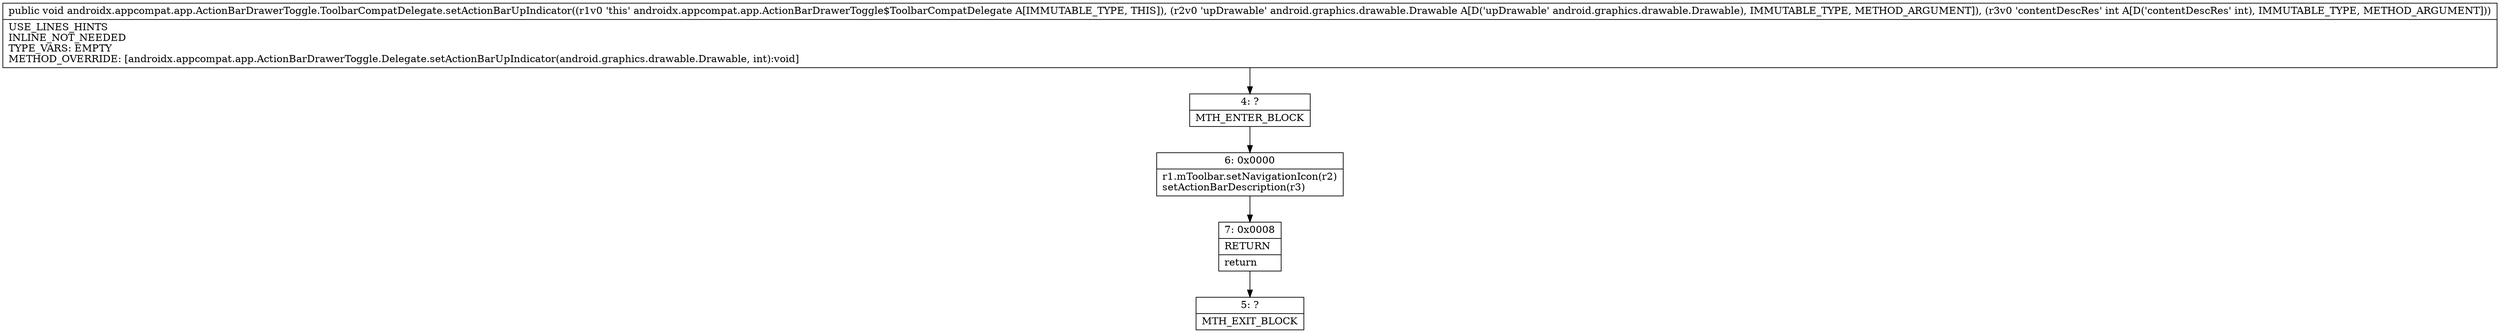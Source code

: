 digraph "CFG forandroidx.appcompat.app.ActionBarDrawerToggle.ToolbarCompatDelegate.setActionBarUpIndicator(Landroid\/graphics\/drawable\/Drawable;I)V" {
Node_4 [shape=record,label="{4\:\ ?|MTH_ENTER_BLOCK\l}"];
Node_6 [shape=record,label="{6\:\ 0x0000|r1.mToolbar.setNavigationIcon(r2)\lsetActionBarDescription(r3)\l}"];
Node_7 [shape=record,label="{7\:\ 0x0008|RETURN\l|return\l}"];
Node_5 [shape=record,label="{5\:\ ?|MTH_EXIT_BLOCK\l}"];
MethodNode[shape=record,label="{public void androidx.appcompat.app.ActionBarDrawerToggle.ToolbarCompatDelegate.setActionBarUpIndicator((r1v0 'this' androidx.appcompat.app.ActionBarDrawerToggle$ToolbarCompatDelegate A[IMMUTABLE_TYPE, THIS]), (r2v0 'upDrawable' android.graphics.drawable.Drawable A[D('upDrawable' android.graphics.drawable.Drawable), IMMUTABLE_TYPE, METHOD_ARGUMENT]), (r3v0 'contentDescRes' int A[D('contentDescRes' int), IMMUTABLE_TYPE, METHOD_ARGUMENT]))  | USE_LINES_HINTS\lINLINE_NOT_NEEDED\lTYPE_VARS: EMPTY\lMETHOD_OVERRIDE: [androidx.appcompat.app.ActionBarDrawerToggle.Delegate.setActionBarUpIndicator(android.graphics.drawable.Drawable, int):void]\l}"];
MethodNode -> Node_4;Node_4 -> Node_6;
Node_6 -> Node_7;
Node_7 -> Node_5;
}

